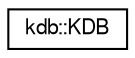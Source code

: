 digraph "Graphical Class Hierarchy"
{
  edge [fontname="FreeSans",fontsize="10",labelfontname="FreeSans",labelfontsize="10"];
  node [fontname="FreeSans",fontsize="10",shape=record];
  rankdir="LR";
  Node1 [label="kdb::KDB",height=0.2,width=0.4,color="black", fillcolor="white", style="filled",URL="$classkdb_1_1KDB.html",tooltip="Constructs a class KDB. "];
}
